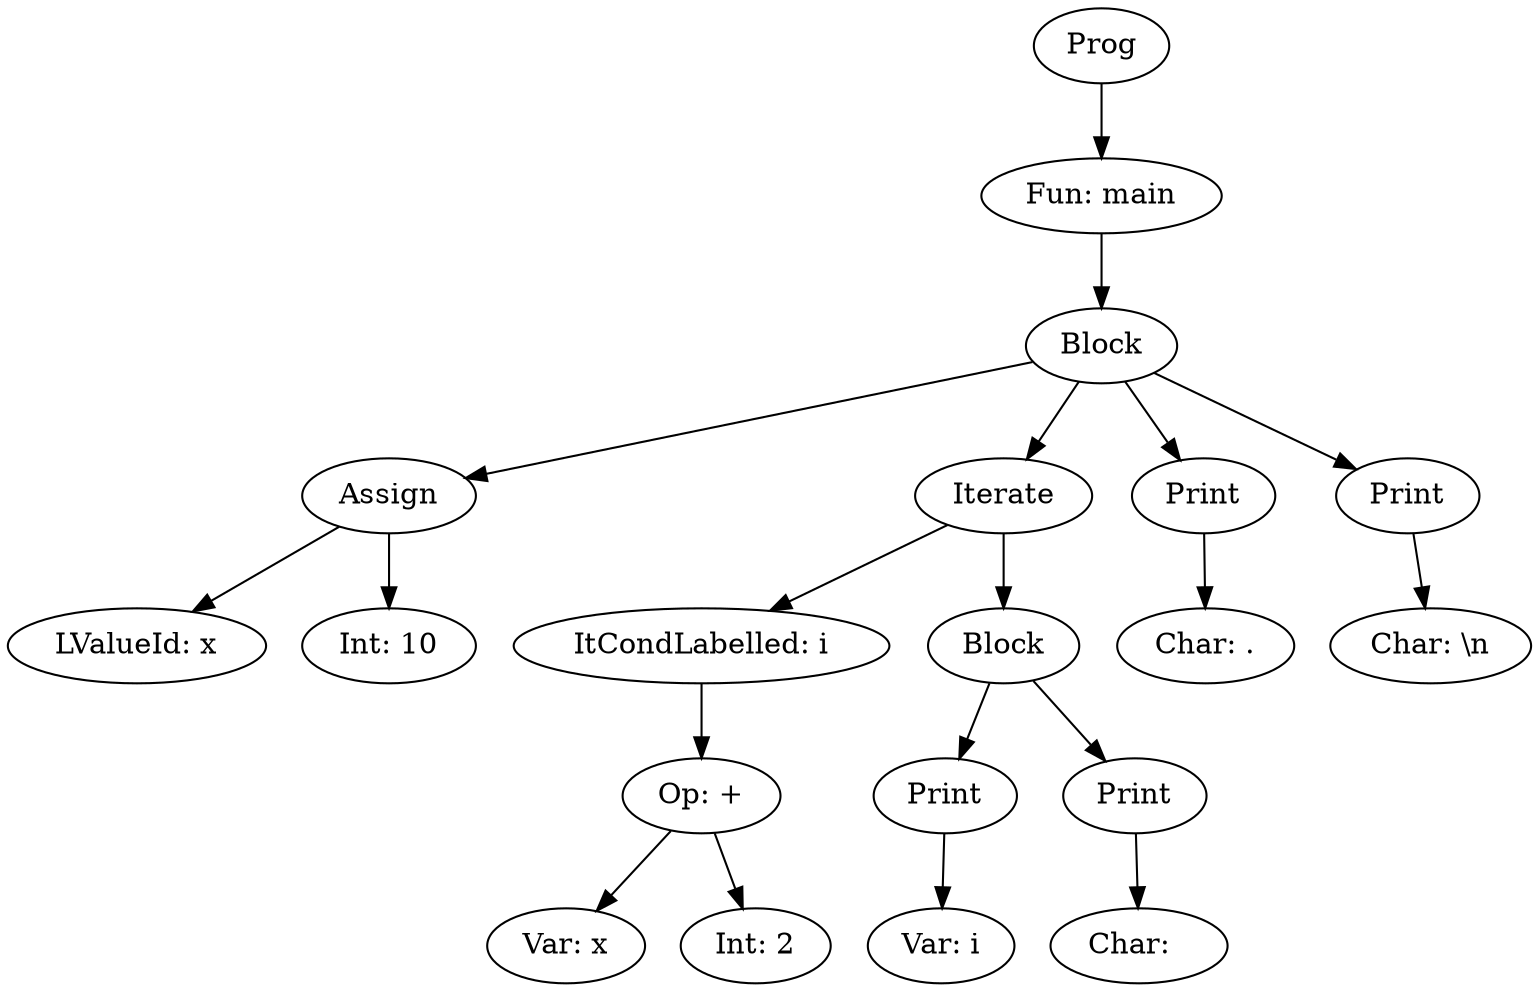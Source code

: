 digraph AST {
"Prog607635164" [label="Prog"];
"Fun792791759" [label="Fun: main"];
"Prog607635164" -> "Fun792791759";
"CmdBlock1191747167" [label="Block"];
"Fun792791759" -> "CmdBlock1191747167";
"CmdAssign1094834071" [label="Assign"];
"CmdBlock1191747167" -> "CmdAssign1094834071";
"LValueId1761061602" [label="LValueId: x"];
"CmdAssign1094834071" -> "LValueId1761061602";
"ExpInt1330106945" [label="Int: 10"];
"CmdAssign1094834071" -> "ExpInt1330106945";
"CmdIterate1279149968" [label="Iterate"];
"CmdBlock1191747167" -> "CmdIterate1279149968";
"ItCondLabelled59559151" [label="ItCondLabelled: i"];
"CmdIterate1279149968" -> "ItCondLabelled59559151";
"ExpBinOp1450821318" [label="Op: +"];
"ItCondLabelled59559151" -> "ExpBinOp1450821318";
"ExpVar668849042" [label="Var: x"];
"ExpBinOp1450821318" -> "ExpVar668849042";
"ExpInt434176574" [label="Int: 2"];
"ExpBinOp1450821318" -> "ExpInt434176574";
"CmdBlock2096057945" [label="Block"];
"CmdIterate1279149968" -> "CmdBlock2096057945";
"CmdPrint1689843956" [label="Print"];
"CmdBlock2096057945" -> "CmdPrint1689843956";
"ExpVar766572210" [label="Var: i"];
"CmdPrint1689843956" -> "ExpVar766572210";
"CmdPrint1020391880" [label="Print"];
"CmdBlock2096057945" -> "CmdPrint1020391880";
"ExpChar977993101" [label="Char:  "];
"CmdPrint1020391880" -> "ExpChar977993101";
"CmdPrint429313384" [label="Print"];
"CmdBlock1191747167" -> "CmdPrint429313384";
"ExpChar859417998" [label="Char: ."];
"CmdPrint429313384" -> "ExpChar859417998";
"CmdPrint5592464" [label="Print"];
"CmdBlock1191747167" -> "CmdPrint5592464";
"ExpChar1830712962" [label="Char: \\n"];
"CmdPrint5592464" -> "ExpChar1830712962";
}
